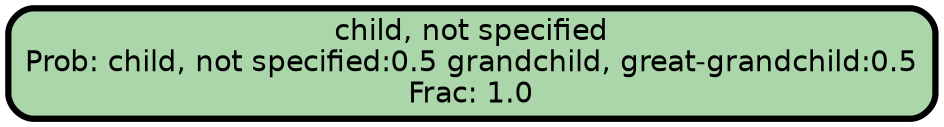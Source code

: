 graph Tree {
node [shape=box, style="filled, rounded",color="black",penwidth="3",fontcolor="black",                 fontname=helvetica] ;
graph [ranksep="0 equally", splines=straight,                 bgcolor=transparent, dpi=200] ;
edge [fontname=helvetica, color=black] ;
0 [label="child, not specified
Prob: child, not specified:0.5 grandchild, great-grandchild:0.5
Frac: 1.0", fillcolor="#aad6aa"] ;
{rank = same;}}